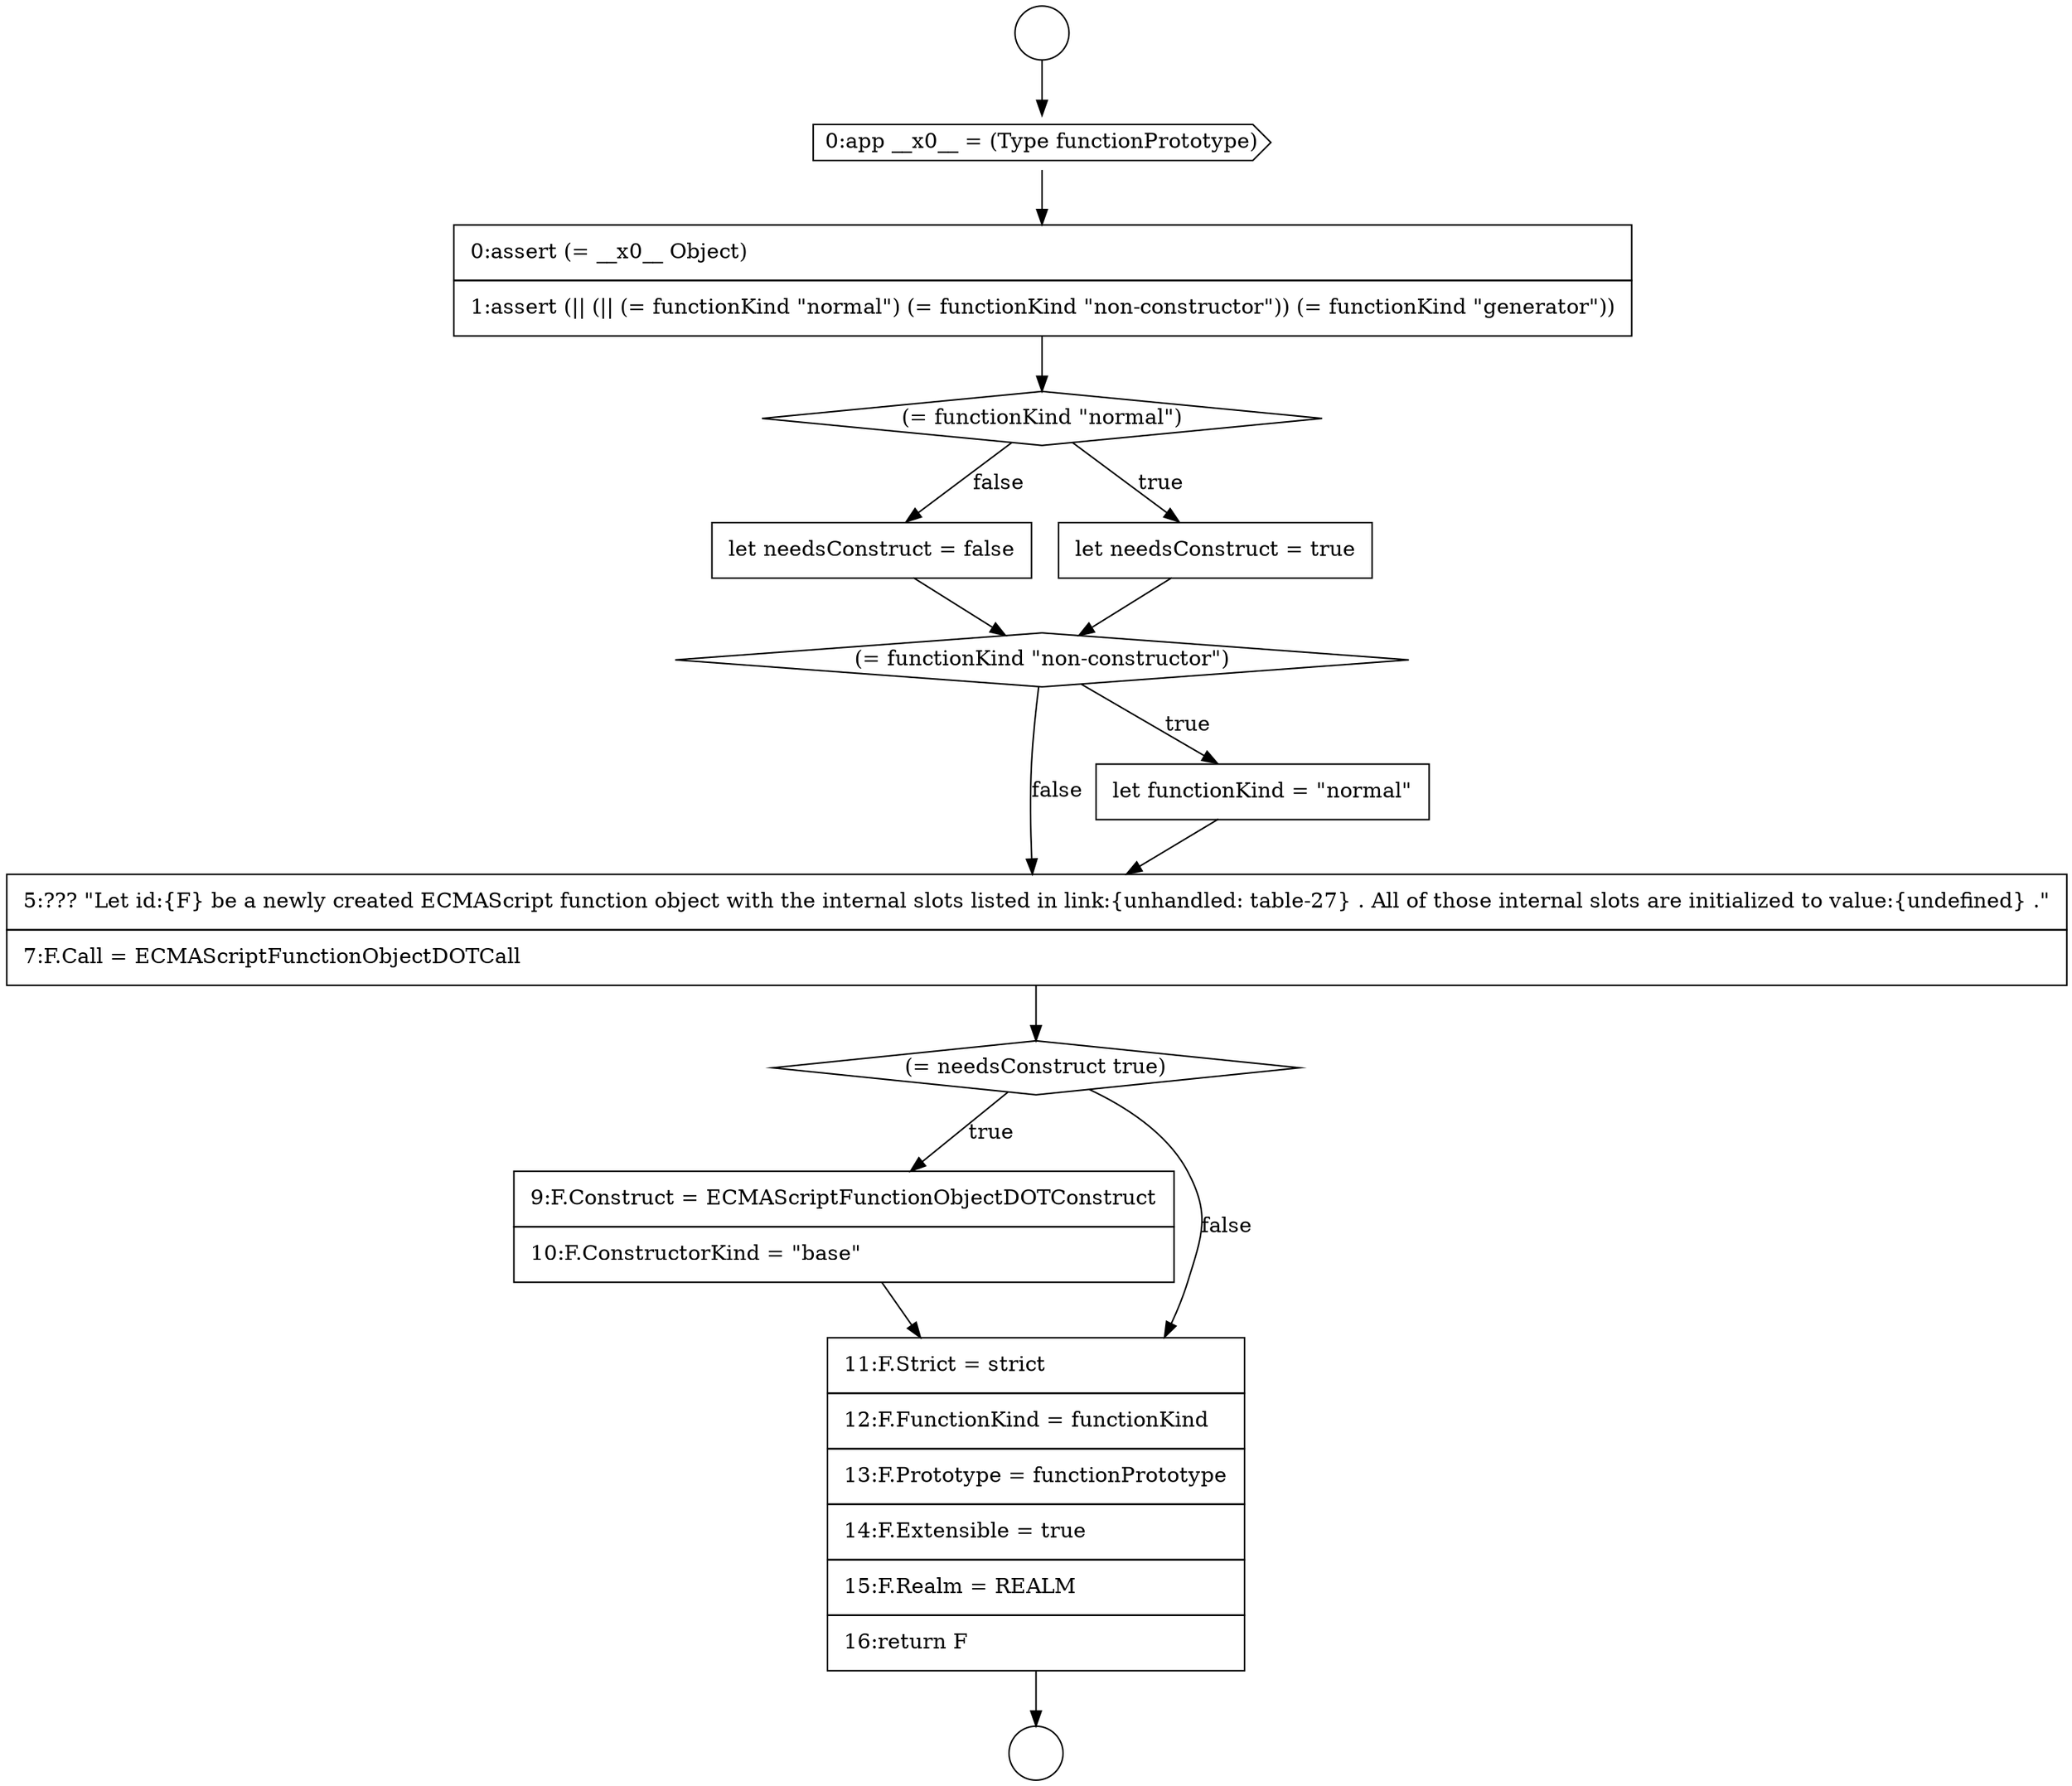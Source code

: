 digraph {
  node1835 [shape=none, margin=0, label=<<font color="black">
    <table border="0" cellborder="1" cellspacing="0" cellpadding="10">
      <tr><td align="left">9:F.Construct = ECMAScriptFunctionObjectDOTConstruct</td></tr>
      <tr><td align="left">10:F.ConstructorKind = &quot;base&quot;</td></tr>
    </table>
  </font>> color="black" fillcolor="white" style=filled]
  node1828 [shape=diamond, label=<<font color="black">(= functionKind &quot;normal&quot;)</font>> color="black" fillcolor="white" style=filled]
  node1824 [shape=circle label=" " color="black" fillcolor="white" style=filled]
  node1836 [shape=none, margin=0, label=<<font color="black">
    <table border="0" cellborder="1" cellspacing="0" cellpadding="10">
      <tr><td align="left">11:F.Strict = strict</td></tr>
      <tr><td align="left">12:F.FunctionKind = functionKind</td></tr>
      <tr><td align="left">13:F.Prototype = functionPrototype</td></tr>
      <tr><td align="left">14:F.Extensible = true</td></tr>
      <tr><td align="left">15:F.Realm = REALM</td></tr>
      <tr><td align="left">16:return F</td></tr>
    </table>
  </font>> color="black" fillcolor="white" style=filled]
  node1833 [shape=none, margin=0, label=<<font color="black">
    <table border="0" cellborder="1" cellspacing="0" cellpadding="10">
      <tr><td align="left">5:??? &quot;Let id:{F} be a newly created ECMAScript function object with the internal slots listed in link:{unhandled: table-27} . All of those internal slots are initialized to value:{undefined} .&quot;</td></tr>
      <tr><td align="left">7:F.Call = ECMAScriptFunctionObjectDOTCall</td></tr>
    </table>
  </font>> color="black" fillcolor="white" style=filled]
  node1830 [shape=none, margin=0, label=<<font color="black">
    <table border="0" cellborder="1" cellspacing="0" cellpadding="10">
      <tr><td align="left">let needsConstruct = false</td></tr>
    </table>
  </font>> color="black" fillcolor="white" style=filled]
  node1834 [shape=diamond, label=<<font color="black">(= needsConstruct true)</font>> color="black" fillcolor="white" style=filled]
  node1826 [shape=cds, label=<<font color="black">0:app __x0__ = (Type functionPrototype)</font>> color="black" fillcolor="white" style=filled]
  node1832 [shape=none, margin=0, label=<<font color="black">
    <table border="0" cellborder="1" cellspacing="0" cellpadding="10">
      <tr><td align="left">let functionKind = &quot;normal&quot;</td></tr>
    </table>
  </font>> color="black" fillcolor="white" style=filled]
  node1825 [shape=circle label=" " color="black" fillcolor="white" style=filled]
  node1831 [shape=diamond, label=<<font color="black">(= functionKind &quot;non-constructor&quot;)</font>> color="black" fillcolor="white" style=filled]
  node1829 [shape=none, margin=0, label=<<font color="black">
    <table border="0" cellborder="1" cellspacing="0" cellpadding="10">
      <tr><td align="left">let needsConstruct = true</td></tr>
    </table>
  </font>> color="black" fillcolor="white" style=filled]
  node1827 [shape=none, margin=0, label=<<font color="black">
    <table border="0" cellborder="1" cellspacing="0" cellpadding="10">
      <tr><td align="left">0:assert (= __x0__ Object)</td></tr>
      <tr><td align="left">1:assert (|| (|| (= functionKind &quot;normal&quot;) (= functionKind &quot;non-constructor&quot;)) (= functionKind &quot;generator&quot;))</td></tr>
    </table>
  </font>> color="black" fillcolor="white" style=filled]
  node1827 -> node1828 [ color="black"]
  node1824 -> node1826 [ color="black"]
  node1829 -> node1831 [ color="black"]
  node1828 -> node1829 [label=<<font color="black">true</font>> color="black"]
  node1828 -> node1830 [label=<<font color="black">false</font>> color="black"]
  node1826 -> node1827 [ color="black"]
  node1830 -> node1831 [ color="black"]
  node1836 -> node1825 [ color="black"]
  node1833 -> node1834 [ color="black"]
  node1834 -> node1835 [label=<<font color="black">true</font>> color="black"]
  node1834 -> node1836 [label=<<font color="black">false</font>> color="black"]
  node1835 -> node1836 [ color="black"]
  node1832 -> node1833 [ color="black"]
  node1831 -> node1832 [label=<<font color="black">true</font>> color="black"]
  node1831 -> node1833 [label=<<font color="black">false</font>> color="black"]
}
